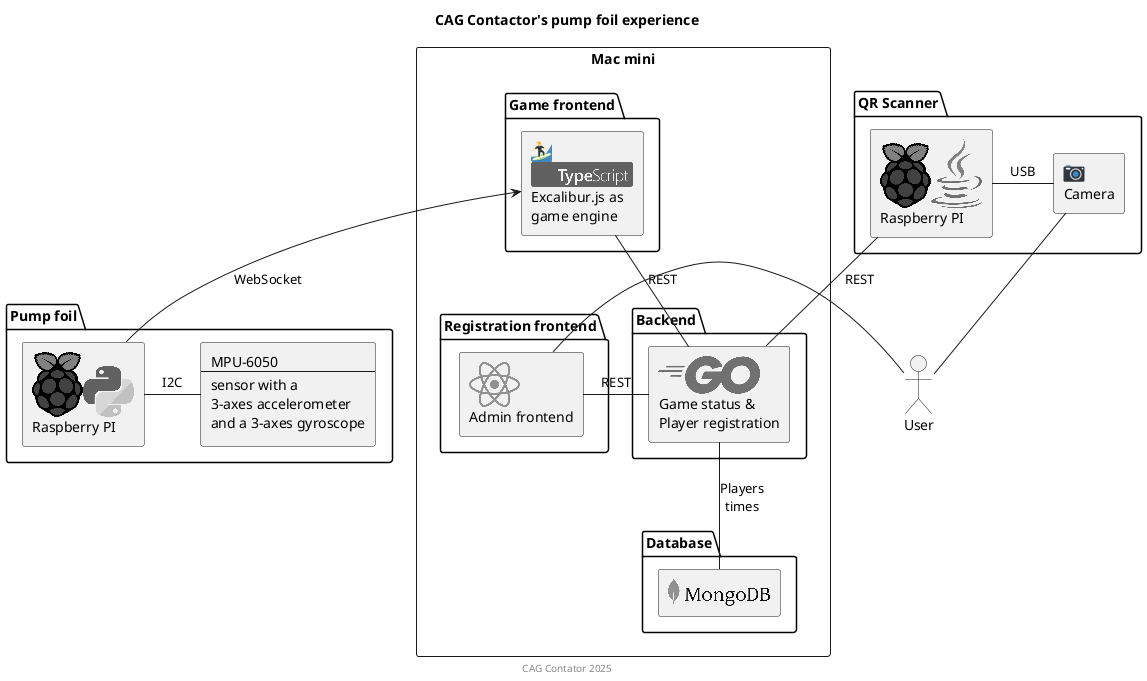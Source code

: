 @startuml
'https://plantuml.com/component-diagram
!include <logos/go>
!include <logos/java>
!include <logos/react>
!include <logos/typescript>
!include <logos/raspberry-pi>
!include <logos/python>
!include <logos/mongodb>
!include <logos/macos>

title CAG Contactor's pump foil experience
footer CAG Contator 2025

package "Pump foil" {
 rectangle MPU6050[
    MPU-6050
    ---
    sensor with a
    3-axes accelerometer
    and a 3-axes gyroscope
 ]
  rectangle "<$raspberry-pi><$python>\nRaspberry PI" as Pi
  Pi - [MPU6050]: I2C
}

rectangle "Mac mini" as Mac {
    package "Game frontend" {
        rectangle "<:surfer:>\n<$typescript>\nExcalibur.js as\ngame engine" as GameFront
    }


    package "Backend" {
        rectangle "<$go>\nGame status &\nPlayer registration" as Back
    }

    package "Database" {
        rectangle "<$mongodb>" as DB
    }

    package "Registration frontend" {
        rectangle "<$react>\nAdmin frontend" as RegFront
    }
}
package "QR Scanner" {
   rectangle "<:camera:>\nCamera" as Camera
  rectangle "<$raspberry-pi><$java>\nRaspberry PI" as CameraPi
    CameraPi - Camera: USB
}

Pi-up->GameFront : WebSocket
GameFront -- Back: REST
Back -- DB: Players\ntimes
RegFront -left- Back: REST
CameraPi -- Back: REST

:User:-left- RegFront
:User:-up- Camera



@enduml